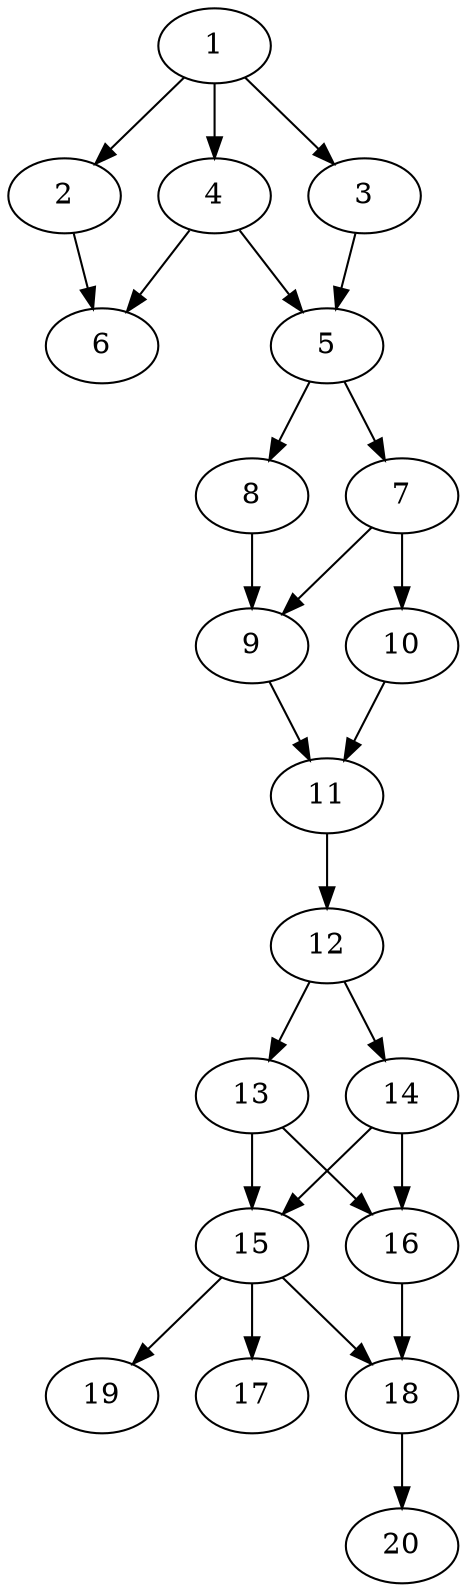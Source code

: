 // DAG automatically generated by daggen at Sat Jul 27 15:36:23 2019
// ./daggen --dot -n 20 --ccr 0.5 --fat 0.4 --regular 0.5 --density 0.7 --mindata 5242880 --maxdata 52428800 
digraph G {
  1 [size="59701248", alpha="0.04", expect_size="29850624"] 
  1 -> 2 [size ="29850624"]
  1 -> 3 [size ="29850624"]
  1 -> 4 [size ="29850624"]
  2 [size="30228480", alpha="0.09", expect_size="15114240"] 
  2 -> 6 [size ="15114240"]
  3 [size="41222144", alpha="0.09", expect_size="20611072"] 
  3 -> 5 [size ="20611072"]
  4 [size="59863040", alpha="0.14", expect_size="29931520"] 
  4 -> 5 [size ="29931520"]
  4 -> 6 [size ="29931520"]
  5 [size="20899840", alpha="0.19", expect_size="10449920"] 
  5 -> 7 [size ="10449920"]
  5 -> 8 [size ="10449920"]
  6 [size="102549504", alpha="0.06", expect_size="51274752"] 
  7 [size="93378560", alpha="0.06", expect_size="46689280"] 
  7 -> 9 [size ="46689280"]
  7 -> 10 [size ="46689280"]
  8 [size="48072704", alpha="0.14", expect_size="24036352"] 
  8 -> 9 [size ="24036352"]
  9 [size="94554112", alpha="0.15", expect_size="47277056"] 
  9 -> 11 [size ="47277056"]
  10 [size="30164992", alpha="0.11", expect_size="15082496"] 
  10 -> 11 [size ="15082496"]
  11 [size="22634496", alpha="0.18", expect_size="11317248"] 
  11 -> 12 [size ="11317248"]
  12 [size="39555072", alpha="0.08", expect_size="19777536"] 
  12 -> 13 [size ="19777536"]
  12 -> 14 [size ="19777536"]
  13 [size="83245056", alpha="0.01", expect_size="41622528"] 
  13 -> 15 [size ="41622528"]
  13 -> 16 [size ="41622528"]
  14 [size="30660608", alpha="0.17", expect_size="15330304"] 
  14 -> 15 [size ="15330304"]
  14 -> 16 [size ="15330304"]
  15 [size="98969600", alpha="0.16", expect_size="49484800"] 
  15 -> 17 [size ="49484800"]
  15 -> 18 [size ="49484800"]
  15 -> 19 [size ="49484800"]
  16 [size="95887360", alpha="0.06", expect_size="47943680"] 
  16 -> 18 [size ="47943680"]
  17 [size="27602944", alpha="0.16", expect_size="13801472"] 
  18 [size="57765888", alpha="0.14", expect_size="28882944"] 
  18 -> 20 [size ="28882944"]
  19 [size="30240768", alpha="0.14", expect_size="15120384"] 
  20 [size="99756032", alpha="0.18", expect_size="49878016"] 
}
